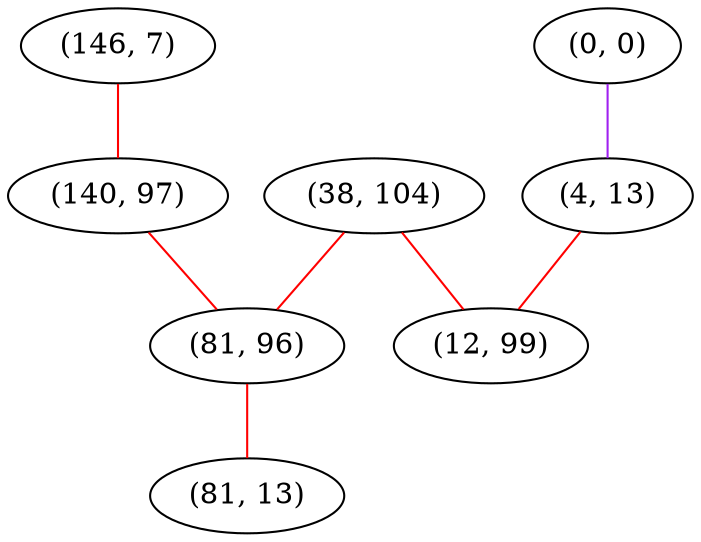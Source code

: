 graph "" {
"(146, 7)";
"(0, 0)";
"(140, 97)";
"(38, 104)";
"(81, 96)";
"(4, 13)";
"(81, 13)";
"(12, 99)";
"(146, 7)" -- "(140, 97)"  [color=red, key=0, weight=1];
"(0, 0)" -- "(4, 13)"  [color=purple, key=0, weight=4];
"(140, 97)" -- "(81, 96)"  [color=red, key=0, weight=1];
"(38, 104)" -- "(81, 96)"  [color=red, key=0, weight=1];
"(38, 104)" -- "(12, 99)"  [color=red, key=0, weight=1];
"(81, 96)" -- "(81, 13)"  [color=red, key=0, weight=1];
"(4, 13)" -- "(12, 99)"  [color=red, key=0, weight=1];
}
